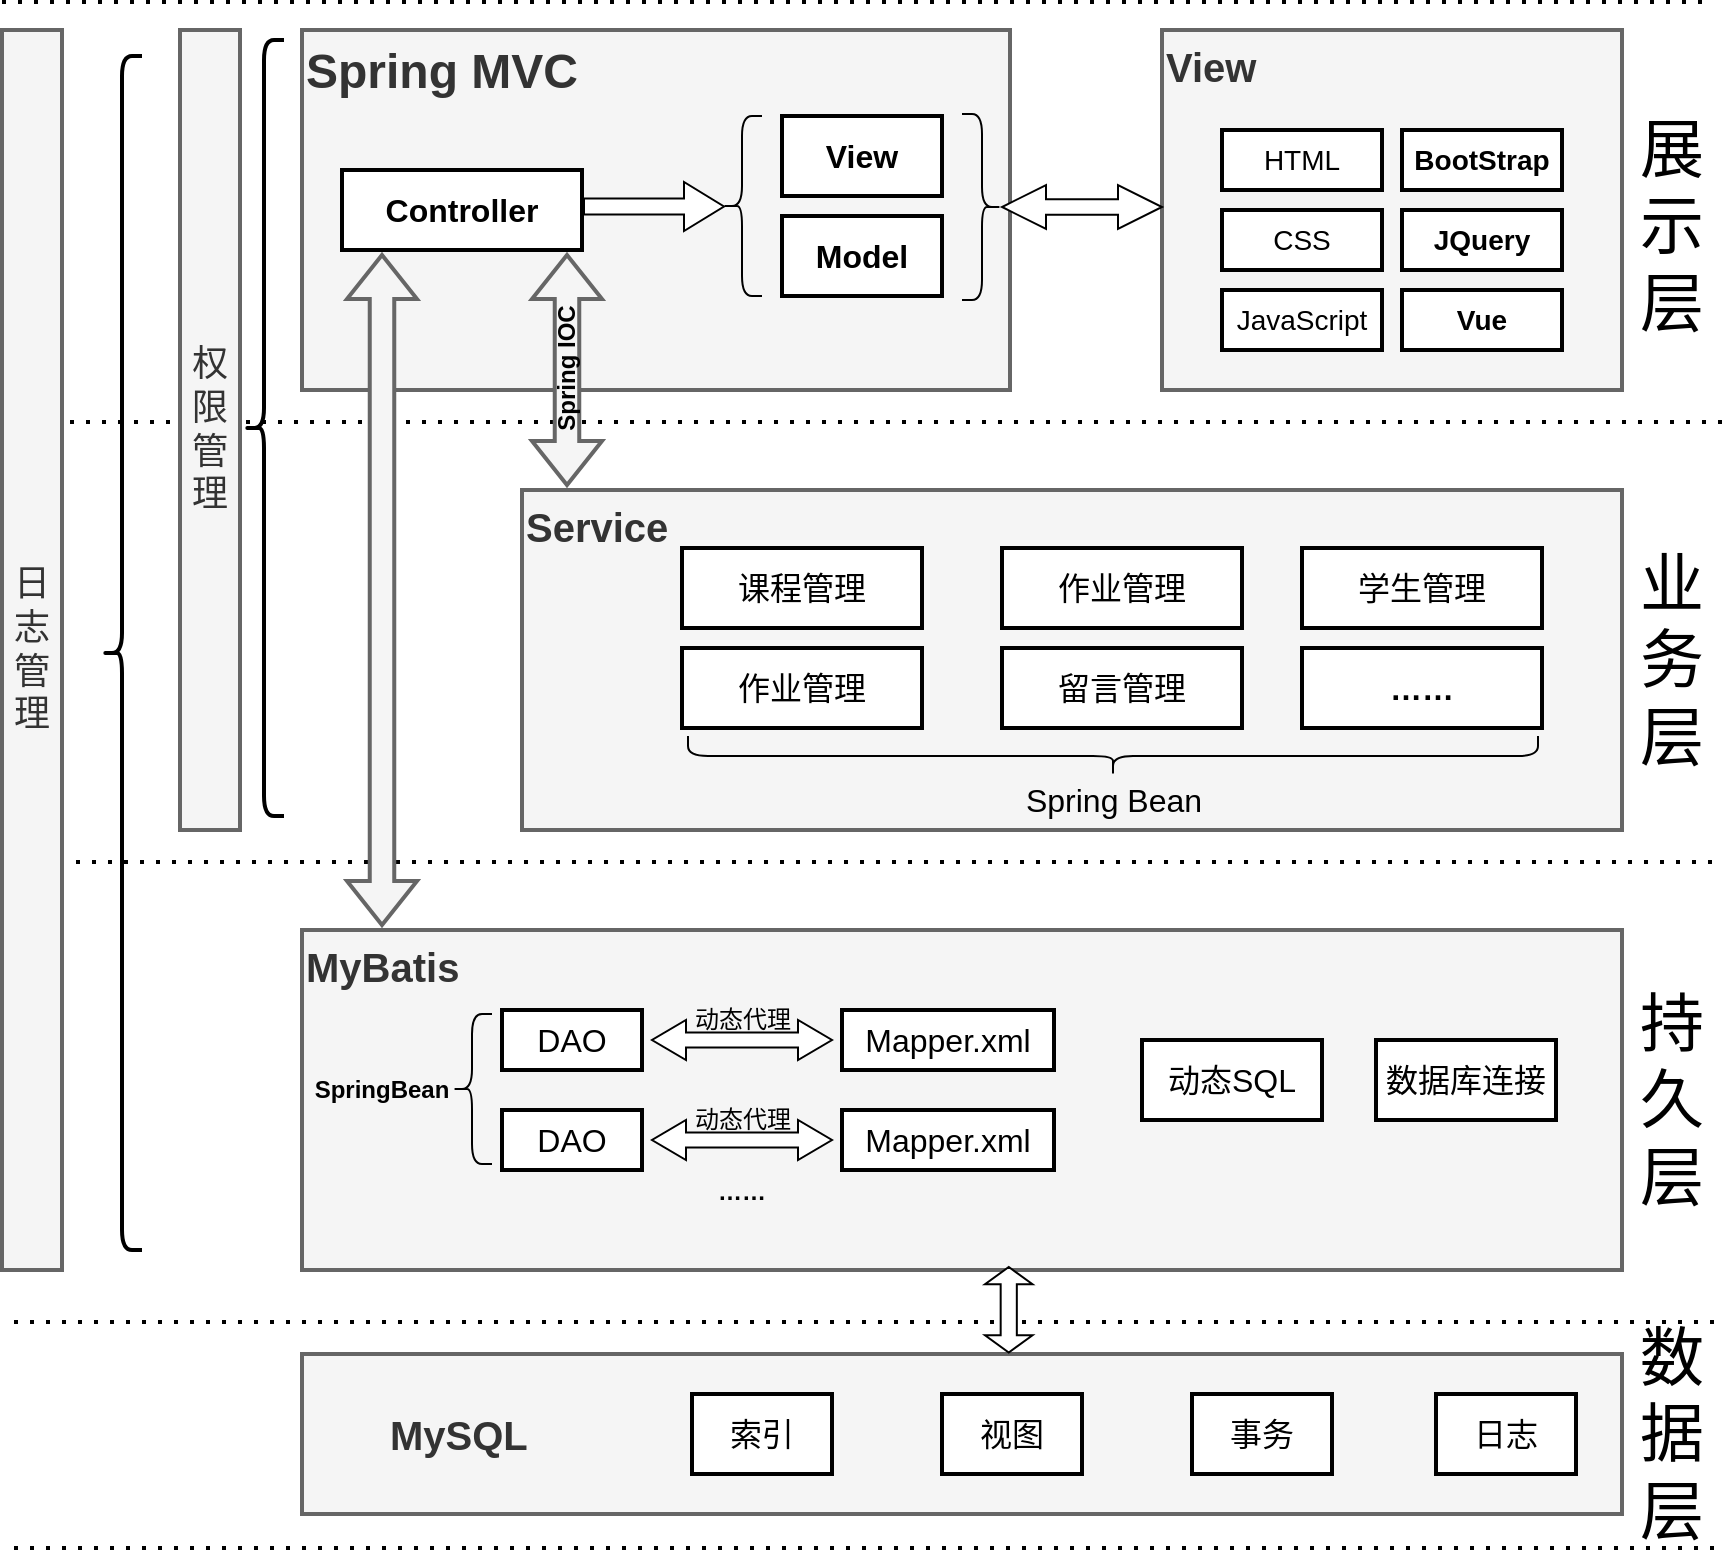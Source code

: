<mxfile version="18.0.2" type="github">
  <diagram id="GWL1tyACcfKWv3i7i1S1" name="第 1 页">
    <mxGraphModel dx="2249" dy="762" grid="1" gridSize="10" guides="1" tooltips="1" connect="1" arrows="1" fold="1" page="1" pageScale="1" pageWidth="827" pageHeight="1169" math="0" shadow="0">
      <root>
        <mxCell id="0" />
        <mxCell id="1" parent="0" />
        <mxCell id="rnqOAp0dXpBQ4vosInEp-37" value="" style="endArrow=none;dashed=1;html=1;dashPattern=1 3;strokeWidth=2;rounded=0;" parent="1" edge="1">
          <mxGeometry width="50" height="50" relative="1" as="geometry">
            <mxPoint x="-85" y="546" as="sourcePoint" />
            <mxPoint x="765" y="546" as="targetPoint" />
          </mxGeometry>
        </mxCell>
        <mxCell id="rnqOAp0dXpBQ4vosInEp-25" value="" style="endArrow=none;dashed=1;html=1;dashPattern=1 3;strokeWidth=2;rounded=0;" parent="1" edge="1">
          <mxGeometry width="50" height="50" relative="1" as="geometry">
            <mxPoint x="-80" y="326" as="sourcePoint" />
            <mxPoint x="770" y="326" as="targetPoint" />
          </mxGeometry>
        </mxCell>
        <mxCell id="rnqOAp0dXpBQ4vosInEp-1" value="" style="endArrow=none;dashed=1;html=1;dashPattern=1 3;strokeWidth=2;rounded=0;" parent="1" edge="1">
          <mxGeometry width="50" height="50" relative="1" as="geometry">
            <mxPoint x="-90" y="116" as="sourcePoint" />
            <mxPoint x="760" y="116" as="targetPoint" />
          </mxGeometry>
        </mxCell>
        <mxCell id="rnqOAp0dXpBQ4vosInEp-2" value="展示层" style="text;html=1;strokeColor=none;fillColor=none;align=center;verticalAlign=middle;whiteSpace=wrap;rounded=0;fontSize=32;horizontal=1;fontStyle=0" parent="1" vertex="1">
          <mxGeometry x="730" y="165" width="30" height="125" as="geometry" />
        </mxCell>
        <mxCell id="rnqOAp0dXpBQ4vosInEp-3" value="View" style="rounded=0;whiteSpace=wrap;html=1;fontSize=20;fillColor=#f5f5f5;fontColor=#333333;strokeColor=#666666;verticalAlign=top;align=left;fontStyle=1;strokeWidth=2;" parent="1" vertex="1">
          <mxGeometry x="490" y="130" width="230" height="180" as="geometry" />
        </mxCell>
        <mxCell id="rnqOAp0dXpBQ4vosInEp-11" value="" style="group;fontStyle=1;strokeWidth=1;" parent="1" vertex="1" connectable="0">
          <mxGeometry x="520" y="180" width="170" height="110" as="geometry" />
        </mxCell>
        <mxCell id="rnqOAp0dXpBQ4vosInEp-4" value="HTML" style="rounded=0;whiteSpace=wrap;html=1;fontSize=14;strokeWidth=2;" parent="rnqOAp0dXpBQ4vosInEp-11" vertex="1">
          <mxGeometry width="80" height="30" as="geometry" />
        </mxCell>
        <mxCell id="rnqOAp0dXpBQ4vosInEp-6" value="CSS" style="rounded=0;whiteSpace=wrap;html=1;fontSize=14;strokeWidth=2;" parent="rnqOAp0dXpBQ4vosInEp-11" vertex="1">
          <mxGeometry y="40" width="80" height="30" as="geometry" />
        </mxCell>
        <mxCell id="rnqOAp0dXpBQ4vosInEp-7" value="JavaScript" style="rounded=0;whiteSpace=wrap;html=1;fontSize=14;strokeWidth=2;" parent="rnqOAp0dXpBQ4vosInEp-11" vertex="1">
          <mxGeometry y="80" width="80" height="30" as="geometry" />
        </mxCell>
        <mxCell id="rnqOAp0dXpBQ4vosInEp-8" value="BootStrap" style="rounded=0;whiteSpace=wrap;html=1;fontSize=14;fontStyle=1;strokeWidth=2;" parent="rnqOAp0dXpBQ4vosInEp-11" vertex="1">
          <mxGeometry x="90" width="80" height="30" as="geometry" />
        </mxCell>
        <mxCell id="rnqOAp0dXpBQ4vosInEp-9" value="JQuery" style="rounded=0;whiteSpace=wrap;html=1;fontSize=14;fontStyle=1;strokeWidth=2;" parent="rnqOAp0dXpBQ4vosInEp-11" vertex="1">
          <mxGeometry x="90" y="40" width="80" height="30" as="geometry" />
        </mxCell>
        <mxCell id="rnqOAp0dXpBQ4vosInEp-10" value="Vue" style="rounded=0;whiteSpace=wrap;html=1;fontSize=14;fontStyle=1;strokeWidth=2;" parent="rnqOAp0dXpBQ4vosInEp-11" vertex="1">
          <mxGeometry x="90" y="80" width="80" height="30" as="geometry" />
        </mxCell>
        <mxCell id="rnqOAp0dXpBQ4vosInEp-12" value="Spring MVC" style="rounded=0;whiteSpace=wrap;html=1;fontSize=24;fillColor=#f5f5f5;fontColor=#333333;strokeColor=#666666;verticalAlign=top;align=left;fontStyle=1;strokeWidth=2;" parent="1" vertex="1">
          <mxGeometry x="60" y="130" width="354" height="180" as="geometry" />
        </mxCell>
        <mxCell id="rnqOAp0dXpBQ4vosInEp-14" value="Controller" style="rounded=0;whiteSpace=wrap;html=1;fontSize=16;fontStyle=1;strokeWidth=2;" parent="1" vertex="1">
          <mxGeometry x="80" y="200" width="120" height="40" as="geometry" />
        </mxCell>
        <mxCell id="rnqOAp0dXpBQ4vosInEp-15" value="View" style="rounded=0;whiteSpace=wrap;html=1;fontSize=16;strokeWidth=2;fontStyle=1" parent="1" vertex="1">
          <mxGeometry x="300" y="173" width="80" height="40" as="geometry" />
        </mxCell>
        <mxCell id="rnqOAp0dXpBQ4vosInEp-16" value="Model" style="rounded=0;whiteSpace=wrap;html=1;fontSize=16;strokeWidth=2;fontStyle=1" parent="1" vertex="1">
          <mxGeometry x="300" y="223" width="80" height="40" as="geometry" />
        </mxCell>
        <mxCell id="rnqOAp0dXpBQ4vosInEp-17" value="" style="shape=curlyBracket;whiteSpace=wrap;html=1;rounded=1;fontSize=16;strokeWidth=1;" parent="1" vertex="1">
          <mxGeometry x="270" y="173" width="20" height="90" as="geometry" />
        </mxCell>
        <mxCell id="rnqOAp0dXpBQ4vosInEp-18" value="" style="shape=curlyBracket;whiteSpace=wrap;html=1;rounded=1;flipH=1;fontSize=16;strokeWidth=1;" parent="1" vertex="1">
          <mxGeometry x="390" y="172" width="20" height="93" as="geometry" />
        </mxCell>
        <mxCell id="rnqOAp0dXpBQ4vosInEp-20" value="" style="html=1;shadow=0;dashed=0;align=center;verticalAlign=middle;shape=mxgraph.arrows2.arrow;dy=0.67;dx=20;notch=0;fontSize=16;strokeWidth=1;" parent="1" vertex="1">
          <mxGeometry x="201" y="206" width="70" height="24.5" as="geometry" />
        </mxCell>
        <mxCell id="rnqOAp0dXpBQ4vosInEp-22" value="" style="html=1;shadow=0;dashed=0;align=center;verticalAlign=middle;shape=mxgraph.arrows2.twoWayArrow;dy=0.65;dx=22;fontSize=16;strokeWidth=1;" parent="1" vertex="1">
          <mxGeometry x="410" y="207.5" width="80" height="22" as="geometry" />
        </mxCell>
        <mxCell id="rnqOAp0dXpBQ4vosInEp-23" value="权限管理" style="rounded=0;whiteSpace=wrap;html=1;fontSize=18;strokeWidth=2;fillColor=#f5f5f5;fontColor=#333333;strokeColor=#666666;" parent="1" vertex="1">
          <mxGeometry x="-1" y="130" width="30" height="400" as="geometry" />
        </mxCell>
        <mxCell id="rnqOAp0dXpBQ4vosInEp-24" value="日志管理" style="rounded=0;whiteSpace=wrap;html=1;fontSize=18;strokeWidth=2;fillColor=#f5f5f5;fontColor=#333333;strokeColor=#666666;" parent="1" vertex="1">
          <mxGeometry x="-90" y="130" width="30" height="620" as="geometry" />
        </mxCell>
        <mxCell id="rnqOAp0dXpBQ4vosInEp-26" value="Service" style="rounded=0;whiteSpace=wrap;html=1;fontSize=20;strokeWidth=2;fillColor=#f5f5f5;fontColor=#333333;strokeColor=#666666;fontStyle=1;verticalAlign=top;align=left;" parent="1" vertex="1">
          <mxGeometry x="170" y="360" width="550" height="170" as="geometry" />
        </mxCell>
        <mxCell id="rnqOAp0dXpBQ4vosInEp-35" value="" style="group" parent="1" vertex="1" connectable="0">
          <mxGeometry x="250" y="389" width="430" height="141" as="geometry" />
        </mxCell>
        <mxCell id="rnqOAp0dXpBQ4vosInEp-27" value="课程管理" style="rounded=0;whiteSpace=wrap;html=1;fontSize=16;strokeWidth=2;" parent="rnqOAp0dXpBQ4vosInEp-35" vertex="1">
          <mxGeometry width="120" height="40" as="geometry" />
        </mxCell>
        <mxCell id="rnqOAp0dXpBQ4vosInEp-28" value="作业管理" style="rounded=0;whiteSpace=wrap;html=1;fontSize=16;strokeWidth=2;" parent="rnqOAp0dXpBQ4vosInEp-35" vertex="1">
          <mxGeometry y="50" width="120" height="40" as="geometry" />
        </mxCell>
        <mxCell id="rnqOAp0dXpBQ4vosInEp-29" value="学生管理" style="rounded=0;whiteSpace=wrap;html=1;fontSize=16;strokeWidth=2;" parent="rnqOAp0dXpBQ4vosInEp-35" vertex="1">
          <mxGeometry x="310" width="120" height="40" as="geometry" />
        </mxCell>
        <mxCell id="rnqOAp0dXpBQ4vosInEp-30" value="作业管理" style="rounded=0;whiteSpace=wrap;html=1;fontSize=16;strokeWidth=2;" parent="rnqOAp0dXpBQ4vosInEp-35" vertex="1">
          <mxGeometry x="160" width="120" height="40" as="geometry" />
        </mxCell>
        <mxCell id="rnqOAp0dXpBQ4vosInEp-31" value="留言管理" style="rounded=0;whiteSpace=wrap;html=1;fontSize=16;strokeWidth=2;" parent="rnqOAp0dXpBQ4vosInEp-35" vertex="1">
          <mxGeometry x="160" y="50" width="120" height="40" as="geometry" />
        </mxCell>
        <mxCell id="rnqOAp0dXpBQ4vosInEp-32" value="……" style="rounded=0;whiteSpace=wrap;html=1;fontSize=16;strokeWidth=2;fontStyle=1" parent="rnqOAp0dXpBQ4vosInEp-35" vertex="1">
          <mxGeometry x="310" y="50" width="120" height="40" as="geometry" />
        </mxCell>
        <mxCell id="rnqOAp0dXpBQ4vosInEp-33" value="" style="shape=curlyBracket;whiteSpace=wrap;html=1;rounded=1;flipH=1;fontSize=16;strokeWidth=1;rotation=90;" parent="rnqOAp0dXpBQ4vosInEp-35" vertex="1">
          <mxGeometry x="205.5" y="-108.5" width="20" height="425" as="geometry" />
        </mxCell>
        <mxCell id="rnqOAp0dXpBQ4vosInEp-34" value="Spring Bean" style="text;html=1;strokeColor=none;fillColor=none;align=center;verticalAlign=middle;whiteSpace=wrap;rounded=0;fontSize=16;" parent="rnqOAp0dXpBQ4vosInEp-35" vertex="1">
          <mxGeometry x="155.5" y="111" width="120" height="30" as="geometry" />
        </mxCell>
        <mxCell id="rnqOAp0dXpBQ4vosInEp-36" value="" style="shape=curlyBracket;whiteSpace=wrap;html=1;rounded=1;fontFamily=宋体;fontSize=18;strokeWidth=2;" parent="1" vertex="1">
          <mxGeometry x="31" y="135" width="20" height="388" as="geometry" />
        </mxCell>
        <mxCell id="rnqOAp0dXpBQ4vosInEp-38" value="MyBatis" style="rounded=0;whiteSpace=wrap;html=1;fontFamily=Helvetica;fontSize=20;strokeWidth=2;fillColor=#f5f5f5;fontColor=#333333;strokeColor=#666666;align=left;verticalAlign=top;fontStyle=1" parent="1" vertex="1">
          <mxGeometry x="60" y="580" width="660" height="170" as="geometry" />
        </mxCell>
        <mxCell id="rnqOAp0dXpBQ4vosInEp-39" value="DAO" style="rounded=0;whiteSpace=wrap;html=1;fontFamily=Helvetica;fontSize=16;strokeWidth=2;fontStyle=0" parent="1" vertex="1">
          <mxGeometry x="160" y="620" width="70" height="30" as="geometry" />
        </mxCell>
        <mxCell id="rnqOAp0dXpBQ4vosInEp-40" value="DAO" style="rounded=0;whiteSpace=wrap;html=1;fontFamily=Helvetica;fontSize=16;strokeWidth=2;fontStyle=0" parent="1" vertex="1">
          <mxGeometry x="160" y="670" width="70" height="30" as="geometry" />
        </mxCell>
        <mxCell id="rnqOAp0dXpBQ4vosInEp-41" value="Mapper.xml" style="rounded=0;whiteSpace=wrap;html=1;fontFamily=Helvetica;fontSize=16;strokeWidth=2;" parent="1" vertex="1">
          <mxGeometry x="330" y="620" width="106" height="30" as="geometry" />
        </mxCell>
        <mxCell id="rnqOAp0dXpBQ4vosInEp-43" value="Mapper.xml" style="rounded=0;whiteSpace=wrap;html=1;fontFamily=Helvetica;fontSize=16;strokeWidth=2;" parent="1" vertex="1">
          <mxGeometry x="330" y="670" width="106" height="30" as="geometry" />
        </mxCell>
        <mxCell id="rnqOAp0dXpBQ4vosInEp-44" value="动态代理" style="html=1;shadow=0;dashed=0;align=center;verticalAlign=top;shape=mxgraph.arrows2.twoWayArrow;dy=0.62;dx=17;fontFamily=Helvetica;fontSize=12;strokeWidth=1;labelPosition=center;verticalLabelPosition=top;spacing=8;" parent="1" vertex="1">
          <mxGeometry x="235" y="625" width="90" height="20" as="geometry" />
        </mxCell>
        <mxCell id="rnqOAp0dXpBQ4vosInEp-45" value="动态代理" style="html=1;shadow=0;dashed=0;align=center;verticalAlign=top;shape=mxgraph.arrows2.twoWayArrow;dy=0.62;dx=17;fontFamily=Helvetica;fontSize=12;strokeWidth=1;labelPosition=center;verticalLabelPosition=top;spacing=8;" parent="1" vertex="1">
          <mxGeometry x="235" y="675" width="90" height="20" as="geometry" />
        </mxCell>
        <mxCell id="rnqOAp0dXpBQ4vosInEp-46" value="……" style="text;html=1;strokeColor=none;fillColor=none;align=center;verticalAlign=middle;whiteSpace=wrap;rounded=0;fontFamily=Helvetica;fontSize=12;fontStyle=1" parent="1" vertex="1">
          <mxGeometry x="250" y="706" width="60" height="10" as="geometry" />
        </mxCell>
        <mxCell id="rnqOAp0dXpBQ4vosInEp-47" value="动态SQL" style="rounded=0;whiteSpace=wrap;html=1;fontFamily=Helvetica;fontSize=16;strokeWidth=2;" parent="1" vertex="1">
          <mxGeometry x="480" y="635" width="90" height="40" as="geometry" />
        </mxCell>
        <mxCell id="rnqOAp0dXpBQ4vosInEp-48" value="数据库连接" style="rounded=0;whiteSpace=wrap;html=1;fontFamily=Helvetica;fontSize=16;strokeWidth=2;" parent="1" vertex="1">
          <mxGeometry x="597" y="635" width="90" height="40" as="geometry" />
        </mxCell>
        <mxCell id="rnqOAp0dXpBQ4vosInEp-49" value="" style="shape=curlyBracket;whiteSpace=wrap;html=1;rounded=1;fontFamily=Helvetica;fontSize=16;strokeWidth=1;" parent="1" vertex="1">
          <mxGeometry x="135" y="622" width="20" height="75" as="geometry" />
        </mxCell>
        <mxCell id="rnqOAp0dXpBQ4vosInEp-50" value="SpringBean" style="text;html=1;strokeColor=none;fillColor=none;align=center;verticalAlign=middle;whiteSpace=wrap;rounded=0;fontFamily=Helvetica;fontSize=12;fontStyle=1" parent="1" vertex="1">
          <mxGeometry x="70" y="644.5" width="60" height="30" as="geometry" />
        </mxCell>
        <mxCell id="rnqOAp0dXpBQ4vosInEp-51" value="" style="html=1;shadow=0;dashed=0;align=center;verticalAlign=middle;shape=mxgraph.arrows2.twoWayArrow;dy=0.65;dx=22;fontFamily=Helvetica;fontSize=12;strokeWidth=2;rotation=90;fillColor=#f5f5f5;fontColor=#333333;strokeColor=#666666;" parent="1" vertex="1">
          <mxGeometry x="-67.5" y="392.5" width="335" height="35" as="geometry" />
        </mxCell>
        <mxCell id="rnqOAp0dXpBQ4vosInEp-52" value="Spring IOC" style="html=1;shadow=0;dashed=0;align=center;verticalAlign=middle;shape=mxgraph.arrows2.twoWayArrow;dy=0.65;dx=22;fontFamily=Helvetica;fontSize=12;strokeWidth=2;rotation=270;fillColor=#f5f5f5;fontColor=#000000;strokeColor=#666666;fontStyle=1" parent="1" vertex="1">
          <mxGeometry x="135" y="282.5" width="115" height="35" as="geometry" />
        </mxCell>
        <mxCell id="rnqOAp0dXpBQ4vosInEp-53" value="业务层" style="text;html=1;strokeColor=none;fillColor=none;align=center;verticalAlign=middle;whiteSpace=wrap;rounded=0;fontSize=32;horizontal=1;fontStyle=0" parent="1" vertex="1">
          <mxGeometry x="730" y="382.5" width="30" height="125" as="geometry" />
        </mxCell>
        <mxCell id="rnqOAp0dXpBQ4vosInEp-54" value="持久层" style="text;html=1;strokeColor=none;fillColor=none;align=center;verticalAlign=middle;whiteSpace=wrap;rounded=0;fontSize=32;horizontal=1;fontStyle=0" parent="1" vertex="1">
          <mxGeometry x="730" y="602.5" width="30" height="125" as="geometry" />
        </mxCell>
        <mxCell id="rnqOAp0dXpBQ4vosInEp-55" value="" style="endArrow=none;dashed=1;html=1;dashPattern=1 3;strokeWidth=2;rounded=0;" parent="1" edge="1">
          <mxGeometry width="50" height="50" relative="1" as="geometry">
            <mxPoint x="-84" y="776" as="sourcePoint" />
            <mxPoint x="766" y="776" as="targetPoint" />
          </mxGeometry>
        </mxCell>
        <mxCell id="rnqOAp0dXpBQ4vosInEp-56" value="" style="shape=curlyBracket;whiteSpace=wrap;html=1;rounded=1;fontFamily=Helvetica;fontSize=32;fontColor=#000000;strokeWidth=2;" parent="1" vertex="1">
          <mxGeometry x="-40" y="143" width="20" height="597" as="geometry" />
        </mxCell>
        <mxCell id="rnqOAp0dXpBQ4vosInEp-57" value="" style="endArrow=none;dashed=1;html=1;dashPattern=1 3;strokeWidth=2;rounded=0;" parent="1" edge="1">
          <mxGeometry width="50" height="50" relative="1" as="geometry">
            <mxPoint x="-84" y="889" as="sourcePoint" />
            <mxPoint x="766" y="889" as="targetPoint" />
          </mxGeometry>
        </mxCell>
        <mxCell id="rnqOAp0dXpBQ4vosInEp-59" value="MySQL" style="rounded=0;whiteSpace=wrap;html=1;fontFamily=Helvetica;fontSize=20;fontColor=#333333;strokeWidth=2;fillColor=#f5f5f5;strokeColor=#666666;fontStyle=1;align=left;verticalAlign=middle;spacingLeft=42;" parent="1" vertex="1">
          <mxGeometry x="60" y="792" width="660" height="80" as="geometry" />
        </mxCell>
        <mxCell id="rnqOAp0dXpBQ4vosInEp-60" value="索引" style="rounded=0;whiteSpace=wrap;html=1;fontFamily=Helvetica;fontSize=16;fontColor=#000000;strokeWidth=2;" parent="1" vertex="1">
          <mxGeometry x="255" y="812" width="70" height="40" as="geometry" />
        </mxCell>
        <mxCell id="rnqOAp0dXpBQ4vosInEp-61" value="视图" style="rounded=0;whiteSpace=wrap;html=1;fontFamily=Helvetica;fontSize=16;fontColor=#000000;strokeWidth=2;" parent="1" vertex="1">
          <mxGeometry x="380" y="812" width="70" height="40" as="geometry" />
        </mxCell>
        <mxCell id="rnqOAp0dXpBQ4vosInEp-62" value="事务&lt;span style=&quot;color: rgba(0, 0, 0, 0); font-family: monospace; font-size: 0px; text-align: start;&quot;&gt;%3CmxGraphModel%3E%3Croot%3E%3CmxCell%20id%3D%220%22%2F%3E%3CmxCell%20id%3D%221%22%20parent%3D%220%22%2F%3E%3CmxCell%20id%3D%222%22%20value%3D%22%E7%B4%A2%E5%BC%95%22%20style%3D%22rounded%3D0%3BwhiteSpace%3Dwrap%3Bhtml%3D1%3BfontFamily%3DHelvetica%3BfontSize%3D16%3BfontColor%3D%23000000%3BstrokeWidth%3D2%3B%22%20vertex%3D%221%22%20parent%3D%221%22%3E%3CmxGeometry%20x%3D%22255%22%20y%3D%22810%22%20width%3D%2270%22%20height%3D%2240%22%20as%3D%22geometry%22%2F%3E%3C%2FmxCell%3E%3C%2Froot%3E%3C%2FmxGraphModel%3E&lt;/span&gt;" style="rounded=0;whiteSpace=wrap;html=1;fontFamily=Helvetica;fontSize=16;fontColor=#000000;strokeWidth=2;" parent="1" vertex="1">
          <mxGeometry x="505" y="812" width="70" height="40" as="geometry" />
        </mxCell>
        <mxCell id="rnqOAp0dXpBQ4vosInEp-63" value="日志" style="rounded=0;whiteSpace=wrap;html=1;fontFamily=Helvetica;fontSize=16;fontColor=#000000;strokeWidth=2;" parent="1" vertex="1">
          <mxGeometry x="627" y="812" width="70" height="40" as="geometry" />
        </mxCell>
        <mxCell id="rnqOAp0dXpBQ4vosInEp-64" value="数据层" style="text;html=1;strokeColor=none;fillColor=none;align=center;verticalAlign=middle;whiteSpace=wrap;rounded=0;fontSize=32;horizontal=1;fontStyle=0" parent="1" vertex="1">
          <mxGeometry x="730" y="769.5" width="30" height="125" as="geometry" />
        </mxCell>
        <mxCell id="0ebDg6GAo7YLKRXNr9sM-1" value="" style="html=1;shadow=0;dashed=0;align=center;verticalAlign=middle;shape=mxgraph.arrows2.twoWayArrow;dy=0.66;dx=8.63;rotation=90;" vertex="1" parent="1">
          <mxGeometry x="392" y="758" width="42.75" height="23.75" as="geometry" />
        </mxCell>
      </root>
    </mxGraphModel>
  </diagram>
</mxfile>
